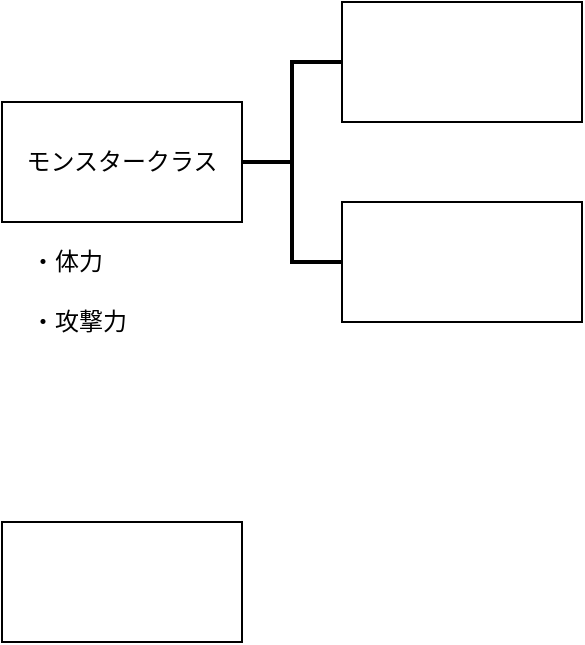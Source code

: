<mxfile version="13.0.9" pages="2">
    <diagram id="6hGFLwfOUW9BJ-s0fimq" name="Page-1">
        <mxGraphModel dx="531" dy="442" grid="1" gridSize="10" guides="1" tooltips="1" connect="1" arrows="1" fold="1" page="1" pageScale="1" pageWidth="827" pageHeight="1169" math="0" shadow="0">
            <root>
                <mxCell id="0"/>
                <mxCell id="1" parent="0"/>
                <mxCell id="3" value="モンスタークラス" style="rounded=0;whiteSpace=wrap;html=1;" vertex="1" parent="1">
                    <mxGeometry x="40" y="150" width="120" height="60" as="geometry"/>
                </mxCell>
                <mxCell id="8" value="" style="verticalLabelPosition=bottom;verticalAlign=top;html=1;shape=mxgraph.basic.rect;fillColor2=none;strokeWidth=1;size=20;indent=5;" vertex="1" parent="1">
                    <mxGeometry x="210" y="100" width="120" height="60" as="geometry"/>
                </mxCell>
                <mxCell id="9" value="" style="verticalLabelPosition=bottom;verticalAlign=top;html=1;shape=mxgraph.basic.rect;fillColor2=none;strokeWidth=1;size=20;indent=5;" vertex="1" parent="1">
                    <mxGeometry x="210" y="200" width="120" height="60" as="geometry"/>
                </mxCell>
                <mxCell id="15" value="" style="strokeWidth=2;html=1;shape=mxgraph.flowchart.annotation_2;align=left;labelPosition=right;pointerEvents=1;" vertex="1" parent="1">
                    <mxGeometry x="160" y="130" width="50" height="100" as="geometry"/>
                </mxCell>
                <mxCell id="21" value="・体力" style="text;html=1;align=center;verticalAlign=middle;resizable=0;points=[];autosize=1;" vertex="1" parent="1">
                    <mxGeometry x="47" y="220" width="50" height="20" as="geometry"/>
                </mxCell>
                <mxCell id="22" value="・攻撃力" style="text;html=1;align=center;verticalAlign=middle;resizable=0;points=[];autosize=1;" vertex="1" parent="1">
                    <mxGeometry x="48" y="250" width="60" height="20" as="geometry"/>
                </mxCell>
                <mxCell id="24" value="" style="verticalLabelPosition=bottom;verticalAlign=top;html=1;shape=mxgraph.basic.rect;fillColor2=none;strokeWidth=1;size=20;indent=5;" vertex="1" parent="1">
                    <mxGeometry x="40" y="360" width="120" height="60" as="geometry"/>
                </mxCell>
            </root>
        </mxGraphModel>
    </diagram>
    <diagram id="Jl8_sJl1Ka9iOiZYAUO4" name="ページ2">
        <mxGraphModel dx="451" dy="376" grid="1" gridSize="10" guides="1" tooltips="1" connect="1" arrows="1" fold="1" page="1" pageScale="1" pageWidth="827" pageHeight="1169" math="0" shadow="0">
            <root>
                <mxCell id="fCeoQjGUPxRD8HnNDlEY-0"/>
                <mxCell id="fCeoQjGUPxRD8HnNDlEY-1" parent="fCeoQjGUPxRD8HnNDlEY-0"/>
            </root>
        </mxGraphModel>
    </diagram>
</mxfile>
